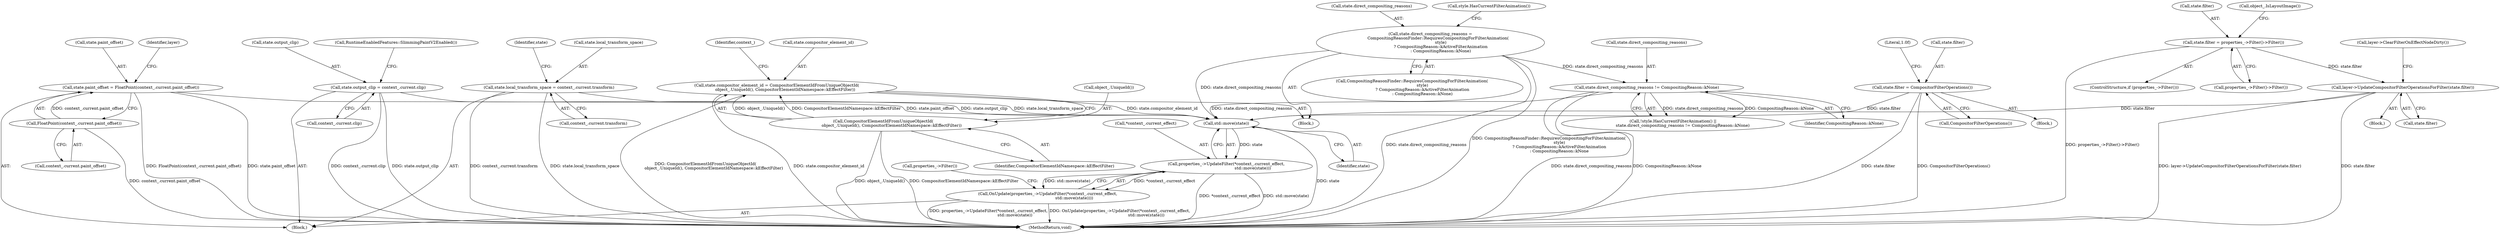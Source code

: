 digraph "0_Chrome_f911e11e7f6b5c0d6f5ee694a9871de6619889f7_5@API" {
"1000218" [label="(Call,std::move(state))"];
"1000125" [label="(Call,state.paint_offset = FloatPoint(context_.current.paint_offset))"];
"1000129" [label="(Call,FloatPoint(context_.current.paint_offset))"];
"1000200" [label="(Call,state.direct_compositing_reasons != CompositingReason::kNone)"];
"1000187" [label="(Call,state.direct_compositing_reasons =\n            CompositingReasonFinder::RequiresCompositingForFilterAnimation(\n                style)\n                ? CompositingReason::kActiveFilterAnimation\n                : CompositingReason::kNone)"];
"1000205" [label="(Call,state.compositor_element_id = CompositorElementIdFromUniqueObjectId(\n             object_.UniqueId(), CompositorElementIdNamespace::kEffectFilter))"];
"1000209" [label="(Call,CompositorElementIdFromUniqueObjectId(\n             object_.UniqueId(), CompositorElementIdNamespace::kEffectFilter))"];
"1000166" [label="(Call,state.filter = CompositorFilterOperations())"];
"1000155" [label="(Call,layer->UpdateCompositorFilterOperationsForFilter(state.filter))"];
"1000144" [label="(Call,state.filter = properties_->Filter()->Filter())"];
"1000173" [label="(Call,state.output_clip = context_.current.clip)"];
"1000116" [label="(Call,state.local_transform_space = context_.current.transform)"];
"1000213" [label="(Call,properties_->UpdateFilter(*context_.current_effect,\n                                         std::move(state)))"];
"1000212" [label="(Call,OnUpdate(properties_->UpdateFilter(*context_.current_effect,\n                                         std::move(state))))"];
"1000126" [label="(Call,state.paint_offset)"];
"1000212" [label="(Call,OnUpdate(properties_->UpdateFilter(*context_.current_effect,\n                                         std::move(state))))"];
"1000204" [label="(Identifier,CompositingReason::kNone)"];
"1000209" [label="(Call,CompositorElementIdFromUniqueObjectId(\n             object_.UniqueId(), CompositorElementIdNamespace::kEffectFilter))"];
"1000125" [label="(Call,state.paint_offset = FloatPoint(context_.current.paint_offset))"];
"1000167" [label="(Call,state.filter)"];
"1000145" [label="(Call,state.filter)"];
"1000218" [label="(Call,std::move(state))"];
"1000155" [label="(Call,layer->UpdateCompositorFilterOperationsForFilter(state.filter))"];
"1000114" [label="(Block,)"];
"1000127" [label="(Identifier,state)"];
"1000213" [label="(Call,properties_->UpdateFilter(*context_.current_effect,\n                                         std::move(state)))"];
"1000186" [label="(Block,)"];
"1000161" [label="(Block,)"];
"1000120" [label="(Call,context_.current.transform)"];
"1000117" [label="(Call,state.local_transform_space)"];
"1000188" [label="(Call,state.direct_compositing_reasons)"];
"1000200" [label="(Call,state.direct_compositing_reasons != CompositingReason::kNone)"];
"1000211" [label="(Identifier,CompositorElementIdNamespace::kEffectFilter)"];
"1000187" [label="(Call,state.direct_compositing_reasons =\n            CompositingReasonFinder::RequiresCompositingForFilterAnimation(\n                style)\n                ? CompositingReason::kActiveFilterAnimation\n                : CompositingReason::kNone)"];
"1000137" [label="(Identifier,layer)"];
"1000159" [label="(Call,layer->ClearFilterOnEffectNodeDirty())"];
"1000225" [label="(Call,properties_->Filter())"];
"1000130" [label="(Call,context_.current.paint_offset)"];
"1000191" [label="(Call,CompositingReasonFinder::RequiresCompositingForFilterAnimation(\n                style)\n                ? CompositingReason::kActiveFilterAnimation\n                : CompositingReason::kNone)"];
"1000206" [label="(Call,state.compositor_element_id)"];
"1000142" [label="(ControlStructure,if (properties_->Filter()))"];
"1000166" [label="(Call,state.filter = CompositorFilterOperations())"];
"1000205" [label="(Call,state.compositor_element_id = CompositorElementIdFromUniqueObjectId(\n             object_.UniqueId(), CompositorElementIdNamespace::kEffectFilter))"];
"1000151" [label="(Call,object_.IsLayoutImage())"];
"1000174" [label="(Call,state.output_clip)"];
"1000214" [label="(Call,*context_.current_effect)"];
"1000199" [label="(Call,style.HasCurrentFilterAnimation())"];
"1000216" [label="(Identifier,context_)"];
"1000170" [label="(Call,CompositorFilterOperations())"];
"1000144" [label="(Call,state.filter = properties_->Filter()->Filter())"];
"1000197" [label="(Call,!style.HasCurrentFilterAnimation() ||\n               state.direct_compositing_reasons != CompositingReason::kNone)"];
"1000184" [label="(Call,RuntimeEnabledFeatures::SlimmingPaintV2Enabled())"];
"1000177" [label="(Call,context_.current.clip)"];
"1000156" [label="(Call,state.filter)"];
"1000116" [label="(Call,state.local_transform_space = context_.current.transform)"];
"1000255" [label="(MethodReturn,void)"];
"1000219" [label="(Identifier,state)"];
"1000148" [label="(Call,properties_->Filter()->Filter())"];
"1000173" [label="(Call,state.output_clip = context_.current.clip)"];
"1000172" [label="(Literal,1.0f)"];
"1000201" [label="(Call,state.direct_compositing_reasons)"];
"1000210" [label="(Call,object_.UniqueId())"];
"1000129" [label="(Call,FloatPoint(context_.current.paint_offset))"];
"1000141" [label="(Block,)"];
"1000218" -> "1000213"  [label="AST: "];
"1000218" -> "1000219"  [label="CFG: "];
"1000219" -> "1000218"  [label="AST: "];
"1000213" -> "1000218"  [label="CFG: "];
"1000218" -> "1000255"  [label="DDG: state"];
"1000218" -> "1000213"  [label="DDG: state"];
"1000125" -> "1000218"  [label="DDG: state.paint_offset"];
"1000200" -> "1000218"  [label="DDG: state.direct_compositing_reasons"];
"1000205" -> "1000218"  [label="DDG: state.compositor_element_id"];
"1000166" -> "1000218"  [label="DDG: state.filter"];
"1000155" -> "1000218"  [label="DDG: state.filter"];
"1000173" -> "1000218"  [label="DDG: state.output_clip"];
"1000187" -> "1000218"  [label="DDG: state.direct_compositing_reasons"];
"1000116" -> "1000218"  [label="DDG: state.local_transform_space"];
"1000125" -> "1000114"  [label="AST: "];
"1000125" -> "1000129"  [label="CFG: "];
"1000126" -> "1000125"  [label="AST: "];
"1000129" -> "1000125"  [label="AST: "];
"1000137" -> "1000125"  [label="CFG: "];
"1000125" -> "1000255"  [label="DDG: state.paint_offset"];
"1000125" -> "1000255"  [label="DDG: FloatPoint(context_.current.paint_offset)"];
"1000129" -> "1000125"  [label="DDG: context_.current.paint_offset"];
"1000129" -> "1000130"  [label="CFG: "];
"1000130" -> "1000129"  [label="AST: "];
"1000129" -> "1000255"  [label="DDG: context_.current.paint_offset"];
"1000200" -> "1000197"  [label="AST: "];
"1000200" -> "1000204"  [label="CFG: "];
"1000201" -> "1000200"  [label="AST: "];
"1000204" -> "1000200"  [label="AST: "];
"1000197" -> "1000200"  [label="CFG: "];
"1000200" -> "1000255"  [label="DDG: state.direct_compositing_reasons"];
"1000200" -> "1000255"  [label="DDG: CompositingReason::kNone"];
"1000200" -> "1000197"  [label="DDG: state.direct_compositing_reasons"];
"1000200" -> "1000197"  [label="DDG: CompositingReason::kNone"];
"1000187" -> "1000200"  [label="DDG: state.direct_compositing_reasons"];
"1000187" -> "1000186"  [label="AST: "];
"1000187" -> "1000191"  [label="CFG: "];
"1000188" -> "1000187"  [label="AST: "];
"1000191" -> "1000187"  [label="AST: "];
"1000199" -> "1000187"  [label="CFG: "];
"1000187" -> "1000255"  [label="DDG: state.direct_compositing_reasons"];
"1000187" -> "1000255"  [label="DDG: CompositingReasonFinder::RequiresCompositingForFilterAnimation(\n                style)\n                ? CompositingReason::kActiveFilterAnimation\n                : CompositingReason::kNone"];
"1000205" -> "1000186"  [label="AST: "];
"1000205" -> "1000209"  [label="CFG: "];
"1000206" -> "1000205"  [label="AST: "];
"1000209" -> "1000205"  [label="AST: "];
"1000216" -> "1000205"  [label="CFG: "];
"1000205" -> "1000255"  [label="DDG: state.compositor_element_id"];
"1000205" -> "1000255"  [label="DDG: CompositorElementIdFromUniqueObjectId(\n             object_.UniqueId(), CompositorElementIdNamespace::kEffectFilter)"];
"1000209" -> "1000205"  [label="DDG: object_.UniqueId()"];
"1000209" -> "1000205"  [label="DDG: CompositorElementIdNamespace::kEffectFilter"];
"1000209" -> "1000211"  [label="CFG: "];
"1000210" -> "1000209"  [label="AST: "];
"1000211" -> "1000209"  [label="AST: "];
"1000209" -> "1000255"  [label="DDG: object_.UniqueId()"];
"1000209" -> "1000255"  [label="DDG: CompositorElementIdNamespace::kEffectFilter"];
"1000166" -> "1000161"  [label="AST: "];
"1000166" -> "1000170"  [label="CFG: "];
"1000167" -> "1000166"  [label="AST: "];
"1000170" -> "1000166"  [label="AST: "];
"1000172" -> "1000166"  [label="CFG: "];
"1000166" -> "1000255"  [label="DDG: state.filter"];
"1000166" -> "1000255"  [label="DDG: CompositorFilterOperations()"];
"1000155" -> "1000141"  [label="AST: "];
"1000155" -> "1000156"  [label="CFG: "];
"1000156" -> "1000155"  [label="AST: "];
"1000159" -> "1000155"  [label="CFG: "];
"1000155" -> "1000255"  [label="DDG: layer->UpdateCompositorFilterOperationsForFilter(state.filter)"];
"1000155" -> "1000255"  [label="DDG: state.filter"];
"1000144" -> "1000155"  [label="DDG: state.filter"];
"1000144" -> "1000142"  [label="AST: "];
"1000144" -> "1000148"  [label="CFG: "];
"1000145" -> "1000144"  [label="AST: "];
"1000148" -> "1000144"  [label="AST: "];
"1000151" -> "1000144"  [label="CFG: "];
"1000144" -> "1000255"  [label="DDG: properties_->Filter()->Filter()"];
"1000173" -> "1000114"  [label="AST: "];
"1000173" -> "1000177"  [label="CFG: "];
"1000174" -> "1000173"  [label="AST: "];
"1000177" -> "1000173"  [label="AST: "];
"1000184" -> "1000173"  [label="CFG: "];
"1000173" -> "1000255"  [label="DDG: context_.current.clip"];
"1000173" -> "1000255"  [label="DDG: state.output_clip"];
"1000116" -> "1000114"  [label="AST: "];
"1000116" -> "1000120"  [label="CFG: "];
"1000117" -> "1000116"  [label="AST: "];
"1000120" -> "1000116"  [label="AST: "];
"1000127" -> "1000116"  [label="CFG: "];
"1000116" -> "1000255"  [label="DDG: state.local_transform_space"];
"1000116" -> "1000255"  [label="DDG: context_.current.transform"];
"1000213" -> "1000212"  [label="AST: "];
"1000214" -> "1000213"  [label="AST: "];
"1000212" -> "1000213"  [label="CFG: "];
"1000213" -> "1000255"  [label="DDG: *context_.current_effect"];
"1000213" -> "1000255"  [label="DDG: std::move(state)"];
"1000213" -> "1000212"  [label="DDG: *context_.current_effect"];
"1000213" -> "1000212"  [label="DDG: std::move(state)"];
"1000212" -> "1000114"  [label="AST: "];
"1000225" -> "1000212"  [label="CFG: "];
"1000212" -> "1000255"  [label="DDG: OnUpdate(properties_->UpdateFilter(*context_.current_effect,\n                                         std::move(state)))"];
"1000212" -> "1000255"  [label="DDG: properties_->UpdateFilter(*context_.current_effect,\n                                         std::move(state))"];
}
